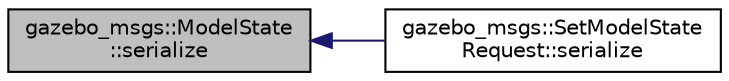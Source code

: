 digraph "gazebo_msgs::ModelState::serialize"
{
  edge [fontname="Helvetica",fontsize="10",labelfontname="Helvetica",labelfontsize="10"];
  node [fontname="Helvetica",fontsize="10",shape=record];
  rankdir="LR";
  Node1 [label="gazebo_msgs::ModelState\l::serialize",height=0.2,width=0.4,color="black", fillcolor="grey75", style="filled" fontcolor="black"];
  Node1 -> Node2 [dir="back",color="midnightblue",fontsize="10",style="solid",fontname="Helvetica"];
  Node2 [label="gazebo_msgs::SetModelState\lRequest::serialize",height=0.2,width=0.4,color="black", fillcolor="white", style="filled",URL="$classgazebo__msgs_1_1_set_model_state_request.html#af3531f1e517d58293e2384fe6f919dde"];
}

